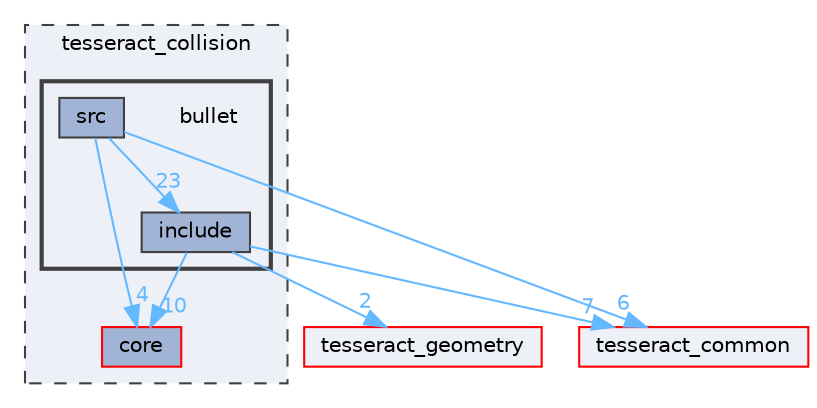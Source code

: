 digraph "tesseract_collision/bullet"
{
 // LATEX_PDF_SIZE
  bgcolor="transparent";
  edge [fontname=Helvetica,fontsize=10,labelfontname=Helvetica,labelfontsize=10];
  node [fontname=Helvetica,fontsize=10,shape=box,height=0.2,width=0.4];
  compound=true
  subgraph clusterdir_10d374c56a837e7f10014d66610d1e74 {
    graph [ bgcolor="#edf0f7", pencolor="grey25", label="tesseract_collision", fontname=Helvetica,fontsize=10 style="filled,dashed", URL="dir_10d374c56a837e7f10014d66610d1e74.html",tooltip=""]
  dir_3cc4793d26fe710183f6534c88691bb7 [label="core", fillcolor="#a2b4d6", color="red", style="filled", URL="dir_3cc4793d26fe710183f6534c88691bb7.html",tooltip=""];
  subgraph clusterdir_06345f2e0a93a8c3d7765a82cd4266e2 {
    graph [ bgcolor="#edf0f7", pencolor="grey25", label="", fontname=Helvetica,fontsize=10 style="filled,bold", URL="dir_06345f2e0a93a8c3d7765a82cd4266e2.html",tooltip=""]
    dir_06345f2e0a93a8c3d7765a82cd4266e2 [shape=plaintext, label="bullet"];
  dir_492117a50edf3ed57c226253370eb004 [label="include", fillcolor="#a2b4d6", color="grey25", style="filled", URL="dir_492117a50edf3ed57c226253370eb004.html",tooltip=""];
  dir_dae38e78ebebf6b516a3680faf41bba4 [label="src", fillcolor="#a2b4d6", color="grey25", style="filled", URL="dir_dae38e78ebebf6b516a3680faf41bba4.html",tooltip=""];
  }
  }
  dir_8430b83f3af685b4c96d298a32e9aa37 [label="tesseract_common", fillcolor="#edf0f7", color="red", style="filled", URL="dir_8430b83f3af685b4c96d298a32e9aa37.html",tooltip=""];
  dir_48d618810f42ebb74ce6e28217206bba [label="tesseract_geometry", fillcolor="#edf0f7", color="red", style="filled", URL="dir_48d618810f42ebb74ce6e28217206bba.html",tooltip=""];
  dir_492117a50edf3ed57c226253370eb004->dir_3cc4793d26fe710183f6534c88691bb7 [headlabel="10", labeldistance=1.5 headhref="dir_000027_000007.html" color="steelblue1" fontcolor="steelblue1"];
  dir_492117a50edf3ed57c226253370eb004->dir_48d618810f42ebb74ce6e28217206bba [headlabel="2", labeldistance=1.5 headhref="dir_000027_000079.html" color="steelblue1" fontcolor="steelblue1"];
  dir_492117a50edf3ed57c226253370eb004->dir_8430b83f3af685b4c96d298a32e9aa37 [headlabel="7", labeldistance=1.5 headhref="dir_000027_000075.html" color="steelblue1" fontcolor="steelblue1"];
  dir_dae38e78ebebf6b516a3680faf41bba4->dir_3cc4793d26fe710183f6534c88691bb7 [headlabel="4", labeldistance=1.5 headhref="dir_000053_000007.html" color="steelblue1" fontcolor="steelblue1"];
  dir_dae38e78ebebf6b516a3680faf41bba4->dir_492117a50edf3ed57c226253370eb004 [headlabel="23", labeldistance=1.5 headhref="dir_000053_000027.html" color="steelblue1" fontcolor="steelblue1"];
  dir_dae38e78ebebf6b516a3680faf41bba4->dir_8430b83f3af685b4c96d298a32e9aa37 [headlabel="6", labeldistance=1.5 headhref="dir_000053_000075.html" color="steelblue1" fontcolor="steelblue1"];
}
